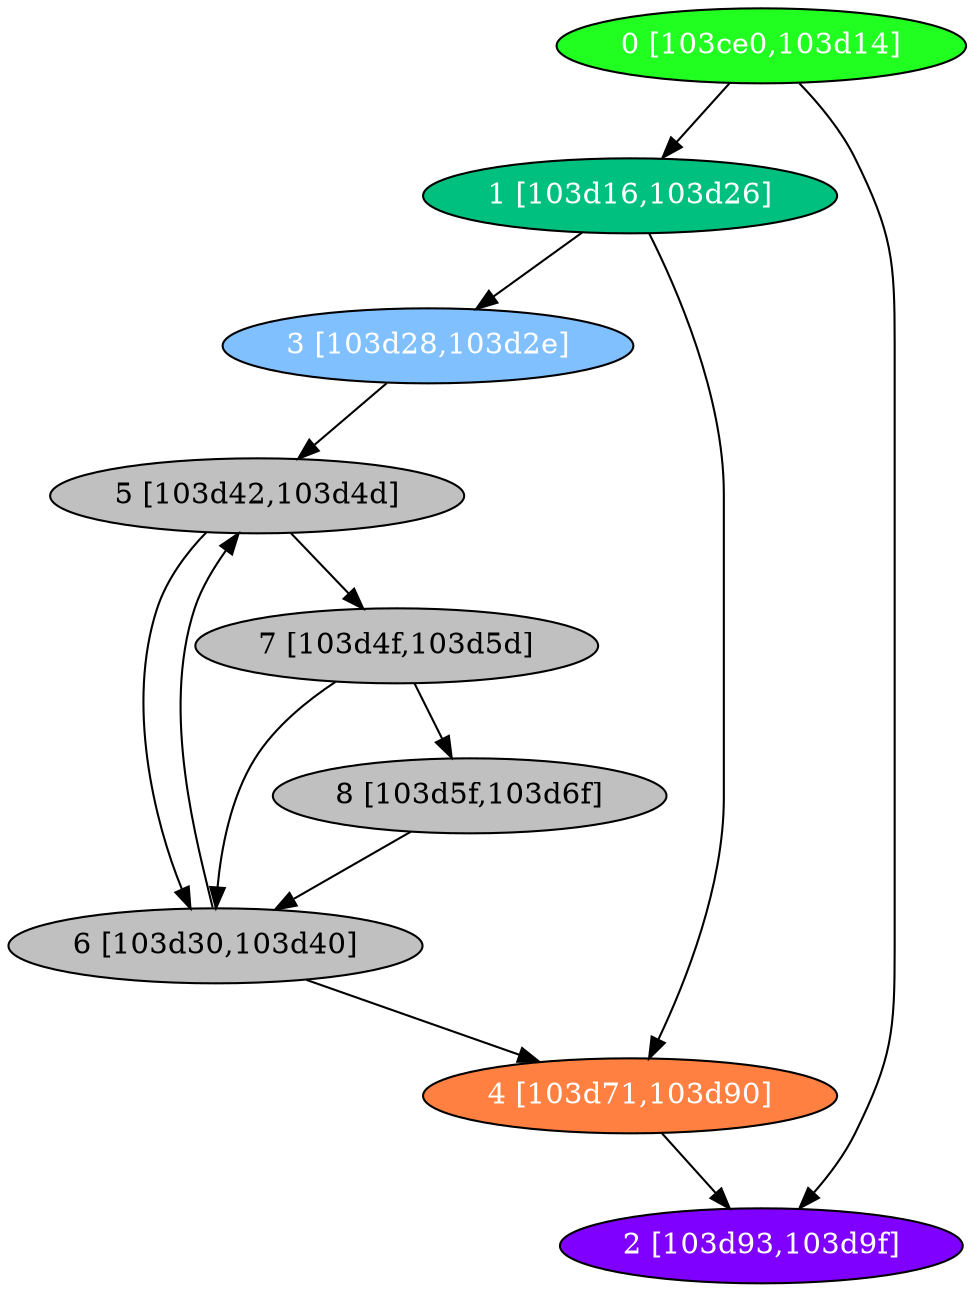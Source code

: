 diGraph libnss3{
	libnss3_0  [style=filled fillcolor="#20FF20" fontcolor="#ffffff" shape=oval label="0 [103ce0,103d14]"]
	libnss3_1  [style=filled fillcolor="#00C080" fontcolor="#ffffff" shape=oval label="1 [103d16,103d26]"]
	libnss3_2  [style=filled fillcolor="#8000FF" fontcolor="#ffffff" shape=oval label="2 [103d93,103d9f]"]
	libnss3_3  [style=filled fillcolor="#80C0FF" fontcolor="#ffffff" shape=oval label="3 [103d28,103d2e]"]
	libnss3_4  [style=filled fillcolor="#FF8040" fontcolor="#ffffff" shape=oval label="4 [103d71,103d90]"]
	libnss3_5  [style=filled fillcolor="#C0C0C0" fontcolor="#000000" shape=oval label="5 [103d42,103d4d]"]
	libnss3_6  [style=filled fillcolor="#C0C0C0" fontcolor="#000000" shape=oval label="6 [103d30,103d40]"]
	libnss3_7  [style=filled fillcolor="#C0C0C0" fontcolor="#000000" shape=oval label="7 [103d4f,103d5d]"]
	libnss3_8  [style=filled fillcolor="#C0C0C0" fontcolor="#000000" shape=oval label="8 [103d5f,103d6f]"]

	libnss3_0 -> libnss3_1
	libnss3_0 -> libnss3_2
	libnss3_1 -> libnss3_3
	libnss3_1 -> libnss3_4
	libnss3_3 -> libnss3_5
	libnss3_4 -> libnss3_2
	libnss3_5 -> libnss3_6
	libnss3_5 -> libnss3_7
	libnss3_6 -> libnss3_4
	libnss3_6 -> libnss3_5
	libnss3_7 -> libnss3_6
	libnss3_7 -> libnss3_8
	libnss3_8 -> libnss3_6
}